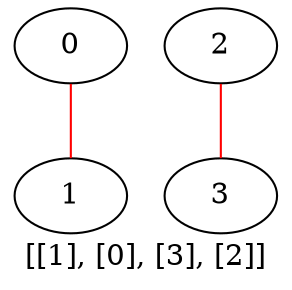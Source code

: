 ## Jagadeesh Vasudevamurthy ####
digraph g {
edge [dir=none, color=red]
	0->1
	2->3
	label= "[[1], [0], [3], [2]]"
}
